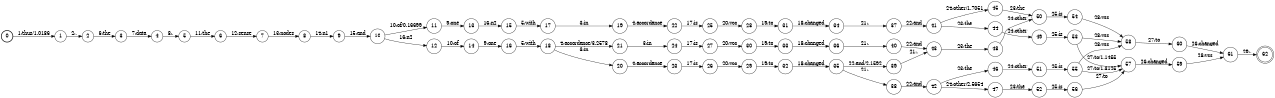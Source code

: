 digraph FST {
rankdir = LR;
size = "8.5,11";
label = "";
center = 1;
orientation = Portrait;
ranksep = "0.4";
nodesep = "0.25";
0 [label = "0", shape = circle, style = bold, fontsize = 14]
	0 -> 1 [label = "1:thus/1.0186", fontsize = 14];
1 [label = "1", shape = circle, style = solid, fontsize = 14]
	1 -> 2 [label = "2:,", fontsize = 14];
2 [label = "2", shape = circle, style = solid, fontsize = 14]
	2 -> 3 [label = "6:the", fontsize = 14];
3 [label = "3", shape = circle, style = solid, fontsize = 14]
	3 -> 4 [label = "7:data", fontsize = 14];
4 [label = "4", shape = circle, style = solid, fontsize = 14]
	4 -> 5 [label = "8:,", fontsize = 14];
5 [label = "5", shape = circle, style = solid, fontsize = 14]
	5 -> 6 [label = "11:the", fontsize = 14];
6 [label = "6", shape = circle, style = solid, fontsize = 14]
	6 -> 7 [label = "12:sense", fontsize = 14];
7 [label = "7", shape = circle, style = solid, fontsize = 14]
	7 -> 8 [label = "13:nodes", fontsize = 14];
8 [label = "8", shape = circle, style = solid, fontsize = 14]
	8 -> 9 [label = "14:n1", fontsize = 14];
9 [label = "9", shape = circle, style = solid, fontsize = 14]
	9 -> 10 [label = "15:and", fontsize = 14];
10 [label = "10", shape = circle, style = solid, fontsize = 14]
	10 -> 11 [label = "10:of/0.16699", fontsize = 14];
	10 -> 12 [label = "16:n2", fontsize = 14];
11 [label = "11", shape = circle, style = solid, fontsize = 14]
	11 -> 13 [label = "9:one", fontsize = 14];
12 [label = "12", shape = circle, style = solid, fontsize = 14]
	12 -> 14 [label = "10:of", fontsize = 14];
13 [label = "13", shape = circle, style = solid, fontsize = 14]
	13 -> 15 [label = "16:n2", fontsize = 14];
14 [label = "14", shape = circle, style = solid, fontsize = 14]
	14 -> 16 [label = "9:one", fontsize = 14];
15 [label = "15", shape = circle, style = solid, fontsize = 14]
	15 -> 17 [label = "5:with", fontsize = 14];
16 [label = "16", shape = circle, style = solid, fontsize = 14]
	16 -> 18 [label = "5:with", fontsize = 14];
17 [label = "17", shape = circle, style = solid, fontsize = 14]
	17 -> 19 [label = "3:in", fontsize = 14];
18 [label = "18", shape = circle, style = solid, fontsize = 14]
	18 -> 20 [label = "3:in", fontsize = 14];
	18 -> 21 [label = "4:accordance/3.2578", fontsize = 14];
19 [label = "19", shape = circle, style = solid, fontsize = 14]
	19 -> 22 [label = "4:accordance", fontsize = 14];
20 [label = "20", shape = circle, style = solid, fontsize = 14]
	20 -> 23 [label = "4:accordance", fontsize = 14];
21 [label = "21", shape = circle, style = solid, fontsize = 14]
	21 -> 24 [label = "3:in", fontsize = 14];
22 [label = "22", shape = circle, style = solid, fontsize = 14]
	22 -> 25 [label = "17:is", fontsize = 14];
23 [label = "23", shape = circle, style = solid, fontsize = 14]
	23 -> 26 [label = "17:is", fontsize = 14];
24 [label = "24", shape = circle, style = solid, fontsize = 14]
	24 -> 27 [label = "17:is", fontsize = 14];
25 [label = "25", shape = circle, style = solid, fontsize = 14]
	25 -> 28 [label = "20:vcc", fontsize = 14];
26 [label = "26", shape = circle, style = solid, fontsize = 14]
	26 -> 29 [label = "20:vcc", fontsize = 14];
27 [label = "27", shape = circle, style = solid, fontsize = 14]
	27 -> 30 [label = "20:vcc", fontsize = 14];
28 [label = "28", shape = circle, style = solid, fontsize = 14]
	28 -> 31 [label = "19:to", fontsize = 14];
29 [label = "29", shape = circle, style = solid, fontsize = 14]
	29 -> 32 [label = "19:to", fontsize = 14];
30 [label = "30", shape = circle, style = solid, fontsize = 14]
	30 -> 33 [label = "19:to", fontsize = 14];
31 [label = "31", shape = circle, style = solid, fontsize = 14]
	31 -> 34 [label = "18:changed", fontsize = 14];
32 [label = "32", shape = circle, style = solid, fontsize = 14]
	32 -> 35 [label = "18:changed", fontsize = 14];
33 [label = "33", shape = circle, style = solid, fontsize = 14]
	33 -> 36 [label = "18:changed", fontsize = 14];
34 [label = "34", shape = circle, style = solid, fontsize = 14]
	34 -> 37 [label = "21:,", fontsize = 14];
35 [label = "35", shape = circle, style = solid, fontsize = 14]
	35 -> 38 [label = "21:,", fontsize = 14];
	35 -> 39 [label = "22:and/2.1592", fontsize = 14];
36 [label = "36", shape = circle, style = solid, fontsize = 14]
	36 -> 40 [label = "21:,", fontsize = 14];
37 [label = "37", shape = circle, style = solid, fontsize = 14]
	37 -> 41 [label = "22:and", fontsize = 14];
38 [label = "38", shape = circle, style = solid, fontsize = 14]
	38 -> 42 [label = "22:and", fontsize = 14];
39 [label = "39", shape = circle, style = solid, fontsize = 14]
	39 -> 43 [label = "21:,", fontsize = 14];
40 [label = "40", shape = circle, style = solid, fontsize = 14]
	40 -> 43 [label = "22:and", fontsize = 14];
41 [label = "41", shape = circle, style = solid, fontsize = 14]
	41 -> 44 [label = "23:the", fontsize = 14];
	41 -> 45 [label = "24:other/1.7051", fontsize = 14];
42 [label = "42", shape = circle, style = solid, fontsize = 14]
	42 -> 46 [label = "23:the", fontsize = 14];
	42 -> 47 [label = "24:other/2.5654", fontsize = 14];
43 [label = "43", shape = circle, style = solid, fontsize = 14]
	43 -> 48 [label = "23:the", fontsize = 14];
44 [label = "44", shape = circle, style = solid, fontsize = 14]
	44 -> 49 [label = "24:other", fontsize = 14];
45 [label = "45", shape = circle, style = solid, fontsize = 14]
	45 -> 50 [label = "23:the", fontsize = 14];
46 [label = "46", shape = circle, style = solid, fontsize = 14]
	46 -> 51 [label = "24:other", fontsize = 14];
47 [label = "47", shape = circle, style = solid, fontsize = 14]
	47 -> 52 [label = "23:the", fontsize = 14];
48 [label = "48", shape = circle, style = solid, fontsize = 14]
	48 -> 50 [label = "24:other", fontsize = 14];
49 [label = "49", shape = circle, style = solid, fontsize = 14]
	49 -> 53 [label = "25:is", fontsize = 14];
50 [label = "50", shape = circle, style = solid, fontsize = 14]
	50 -> 54 [label = "25:is", fontsize = 14];
51 [label = "51", shape = circle, style = solid, fontsize = 14]
	51 -> 55 [label = "25:is", fontsize = 14];
52 [label = "52", shape = circle, style = solid, fontsize = 14]
	52 -> 56 [label = "25:is", fontsize = 14];
53 [label = "53", shape = circle, style = solid, fontsize = 14]
	53 -> 57 [label = "27:to/1.1455", fontsize = 14];
	53 -> 58 [label = "28:vss", fontsize = 14];
54 [label = "54", shape = circle, style = solid, fontsize = 14]
	54 -> 58 [label = "28:vss", fontsize = 14];
55 [label = "55", shape = circle, style = solid, fontsize = 14]
	55 -> 57 [label = "27:to/1.3125", fontsize = 14];
	55 -> 58 [label = "28:vss", fontsize = 14];
56 [label = "56", shape = circle, style = solid, fontsize = 14]
	56 -> 57 [label = "27:to", fontsize = 14];
57 [label = "57", shape = circle, style = solid, fontsize = 14]
	57 -> 59 [label = "26:changed", fontsize = 14];
58 [label = "58", shape = circle, style = solid, fontsize = 14]
	58 -> 60 [label = "27:to", fontsize = 14];
59 [label = "59", shape = circle, style = solid, fontsize = 14]
	59 -> 61 [label = "28:vss", fontsize = 14];
60 [label = "60", shape = circle, style = solid, fontsize = 14]
	60 -> 61 [label = "26:changed", fontsize = 14];
61 [label = "61", shape = circle, style = solid, fontsize = 14]
	61 -> 62 [label = "29:.", fontsize = 14];
62 [label = "62", shape = doublecircle, style = solid, fontsize = 14]
}
